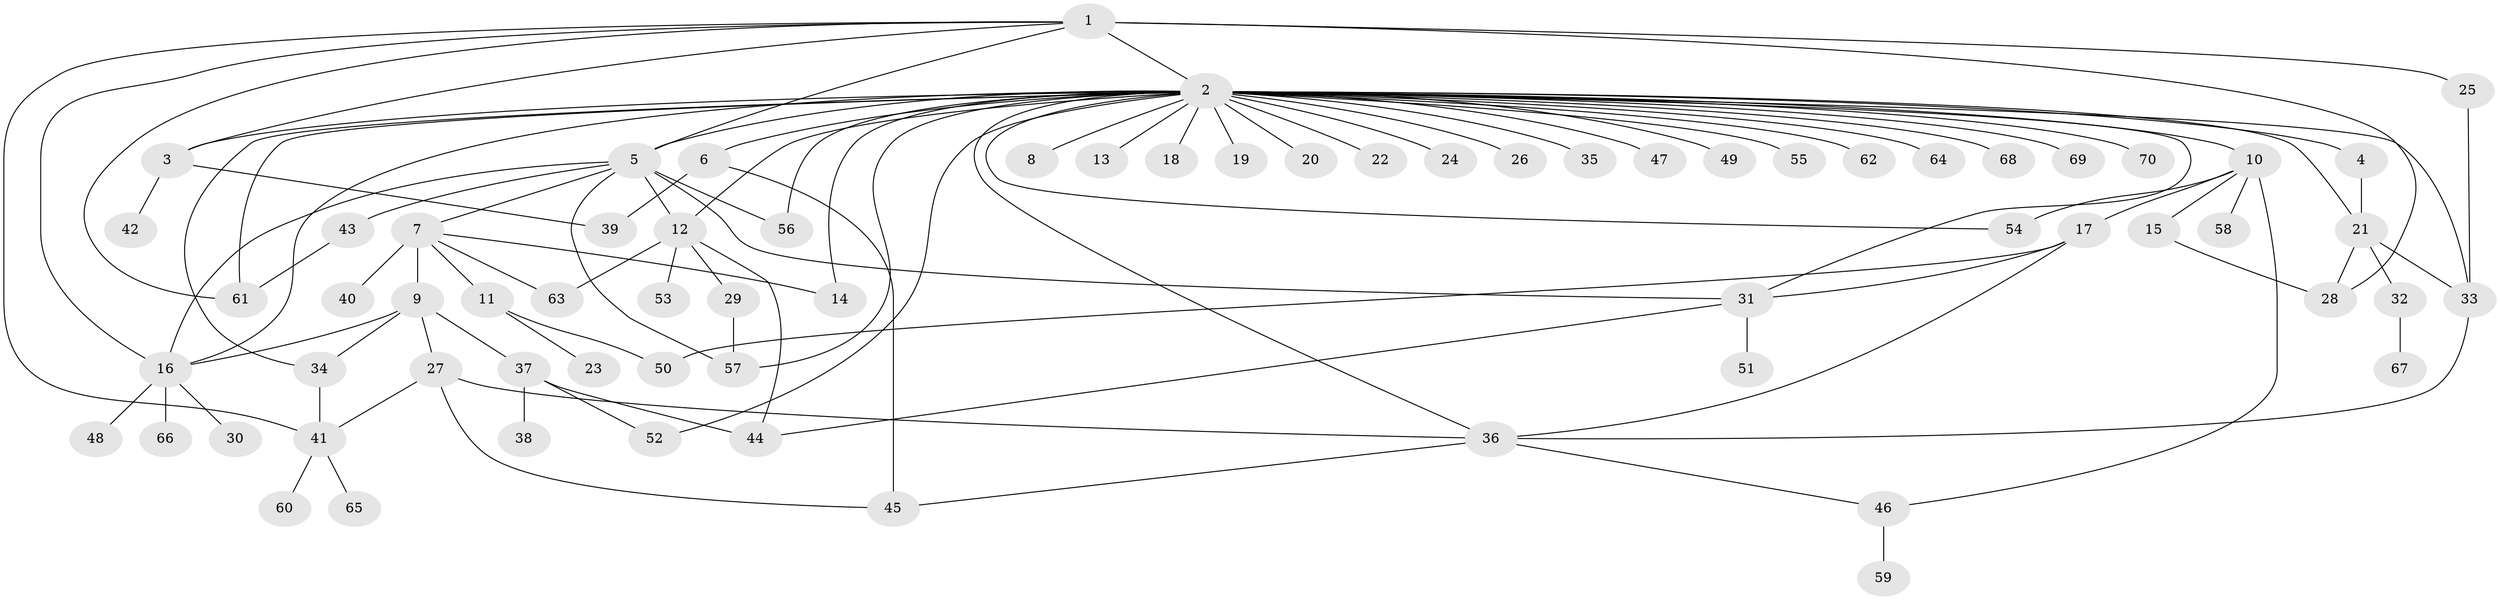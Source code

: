 // original degree distribution, {2: 0.1810344827586207, 41: 0.008620689655172414, 5: 0.034482758620689655, 3: 0.14655172413793102, 9: 0.008620689655172414, 12: 0.008620689655172414, 1: 0.49137931034482757, 4: 0.0603448275862069, 7: 0.017241379310344827, 8: 0.02586206896551724, 6: 0.017241379310344827}
// Generated by graph-tools (version 1.1) at 2025/50/03/04/25 22:50:14]
// undirected, 70 vertices, 104 edges
graph export_dot {
  node [color=gray90,style=filled];
  1;
  2;
  3;
  4;
  5;
  6;
  7;
  8;
  9;
  10;
  11;
  12;
  13;
  14;
  15;
  16;
  17;
  18;
  19;
  20;
  21;
  22;
  23;
  24;
  25;
  26;
  27;
  28;
  29;
  30;
  31;
  32;
  33;
  34;
  35;
  36;
  37;
  38;
  39;
  40;
  41;
  42;
  43;
  44;
  45;
  46;
  47;
  48;
  49;
  50;
  51;
  52;
  53;
  54;
  55;
  56;
  57;
  58;
  59;
  60;
  61;
  62;
  63;
  64;
  65;
  66;
  67;
  68;
  69;
  70;
  1 -- 2 [weight=2.0];
  1 -- 3 [weight=1.0];
  1 -- 5 [weight=1.0];
  1 -- 16 [weight=1.0];
  1 -- 25 [weight=2.0];
  1 -- 28 [weight=1.0];
  1 -- 41 [weight=1.0];
  1 -- 61 [weight=1.0];
  2 -- 3 [weight=1.0];
  2 -- 4 [weight=1.0];
  2 -- 5 [weight=1.0];
  2 -- 6 [weight=2.0];
  2 -- 8 [weight=1.0];
  2 -- 10 [weight=1.0];
  2 -- 12 [weight=1.0];
  2 -- 13 [weight=1.0];
  2 -- 14 [weight=1.0];
  2 -- 16 [weight=1.0];
  2 -- 18 [weight=1.0];
  2 -- 19 [weight=1.0];
  2 -- 20 [weight=1.0];
  2 -- 21 [weight=1.0];
  2 -- 22 [weight=1.0];
  2 -- 24 [weight=1.0];
  2 -- 26 [weight=1.0];
  2 -- 31 [weight=1.0];
  2 -- 33 [weight=1.0];
  2 -- 34 [weight=1.0];
  2 -- 35 [weight=1.0];
  2 -- 36 [weight=1.0];
  2 -- 47 [weight=1.0];
  2 -- 49 [weight=1.0];
  2 -- 52 [weight=1.0];
  2 -- 54 [weight=1.0];
  2 -- 55 [weight=1.0];
  2 -- 56 [weight=1.0];
  2 -- 57 [weight=1.0];
  2 -- 61 [weight=1.0];
  2 -- 62 [weight=1.0];
  2 -- 64 [weight=1.0];
  2 -- 68 [weight=1.0];
  2 -- 69 [weight=1.0];
  2 -- 70 [weight=1.0];
  3 -- 39 [weight=1.0];
  3 -- 42 [weight=1.0];
  4 -- 21 [weight=1.0];
  5 -- 7 [weight=1.0];
  5 -- 12 [weight=2.0];
  5 -- 16 [weight=1.0];
  5 -- 31 [weight=1.0];
  5 -- 43 [weight=1.0];
  5 -- 56 [weight=1.0];
  5 -- 57 [weight=1.0];
  6 -- 39 [weight=1.0];
  6 -- 45 [weight=1.0];
  7 -- 9 [weight=6.0];
  7 -- 11 [weight=1.0];
  7 -- 14 [weight=1.0];
  7 -- 40 [weight=1.0];
  7 -- 63 [weight=1.0];
  9 -- 16 [weight=1.0];
  9 -- 27 [weight=1.0];
  9 -- 34 [weight=1.0];
  9 -- 37 [weight=1.0];
  10 -- 15 [weight=1.0];
  10 -- 17 [weight=1.0];
  10 -- 46 [weight=1.0];
  10 -- 54 [weight=1.0];
  10 -- 58 [weight=1.0];
  11 -- 23 [weight=1.0];
  11 -- 50 [weight=1.0];
  12 -- 29 [weight=1.0];
  12 -- 44 [weight=1.0];
  12 -- 53 [weight=1.0];
  12 -- 63 [weight=1.0];
  15 -- 28 [weight=1.0];
  16 -- 30 [weight=1.0];
  16 -- 48 [weight=1.0];
  16 -- 66 [weight=1.0];
  17 -- 31 [weight=1.0];
  17 -- 36 [weight=1.0];
  17 -- 50 [weight=1.0];
  21 -- 28 [weight=1.0];
  21 -- 32 [weight=1.0];
  21 -- 33 [weight=1.0];
  25 -- 33 [weight=1.0];
  27 -- 36 [weight=1.0];
  27 -- 41 [weight=1.0];
  27 -- 45 [weight=1.0];
  29 -- 57 [weight=1.0];
  31 -- 44 [weight=1.0];
  31 -- 51 [weight=1.0];
  32 -- 67 [weight=1.0];
  33 -- 36 [weight=1.0];
  34 -- 41 [weight=1.0];
  36 -- 45 [weight=1.0];
  36 -- 46 [weight=1.0];
  37 -- 38 [weight=1.0];
  37 -- 44 [weight=2.0];
  37 -- 52 [weight=1.0];
  41 -- 60 [weight=1.0];
  41 -- 65 [weight=1.0];
  43 -- 61 [weight=1.0];
  46 -- 59 [weight=1.0];
}
